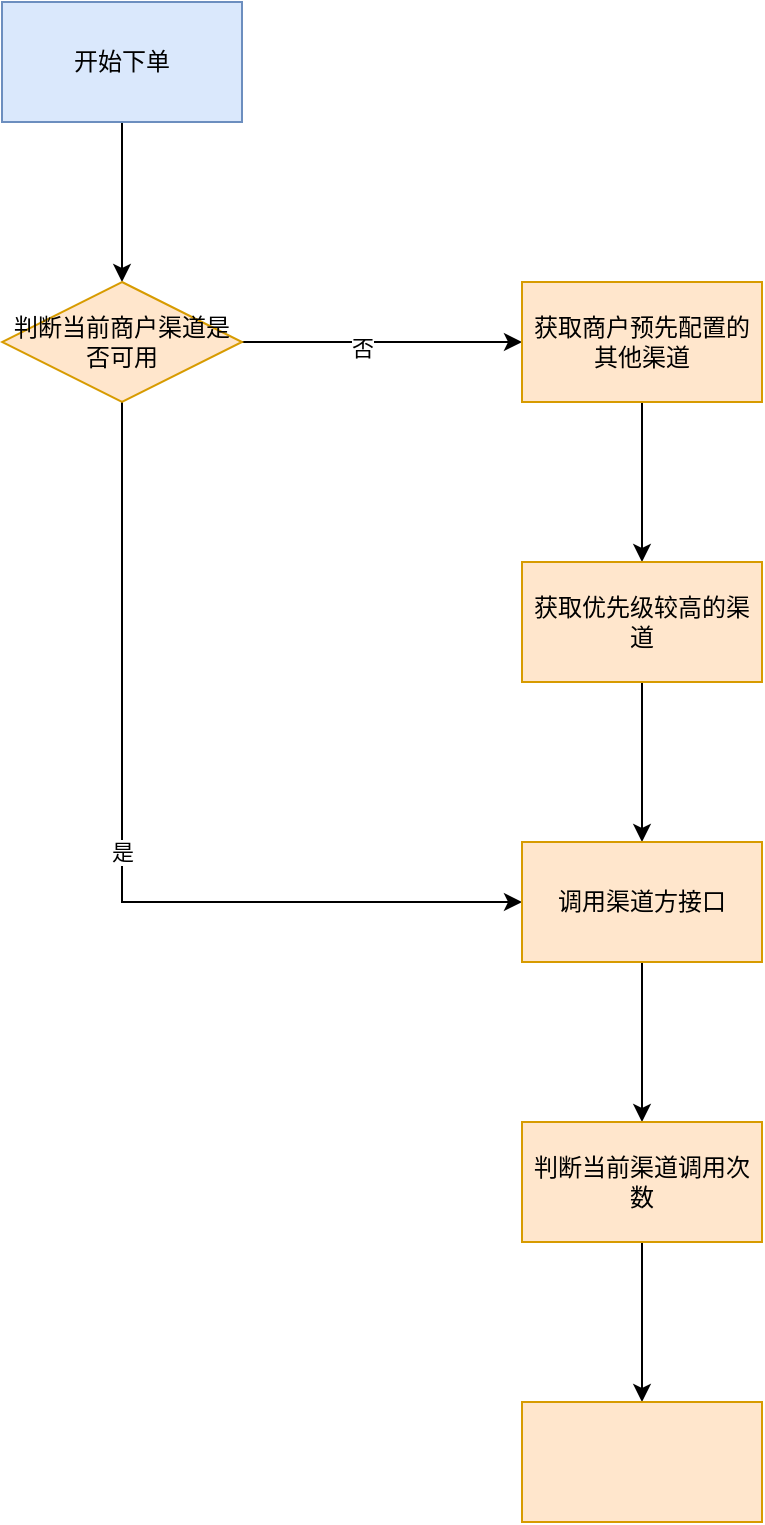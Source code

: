<mxfile version="20.4.1" type="github">
  <diagram id="C5RBs43oDa-KdzZeNtuy" name="Page-1">
    <mxGraphModel dx="1234" dy="794" grid="1" gridSize="10" guides="1" tooltips="1" connect="1" arrows="1" fold="1" page="1" pageScale="1" pageWidth="827" pageHeight="1169" math="0" shadow="0">
      <root>
        <mxCell id="WIyWlLk6GJQsqaUBKTNV-0" />
        <mxCell id="WIyWlLk6GJQsqaUBKTNV-1" parent="WIyWlLk6GJQsqaUBKTNV-0" />
        <mxCell id="nLl6k8Ohztmbap9x90bs-2" value="" style="edgeStyle=orthogonalEdgeStyle;rounded=0;orthogonalLoop=1;jettySize=auto;html=1;" edge="1" parent="WIyWlLk6GJQsqaUBKTNV-1" source="nLl6k8Ohztmbap9x90bs-0" target="nLl6k8Ohztmbap9x90bs-1">
          <mxGeometry relative="1" as="geometry" />
        </mxCell>
        <mxCell id="nLl6k8Ohztmbap9x90bs-0" value="开始下单" style="rounded=0;whiteSpace=wrap;html=1;fillColor=#dae8fc;strokeColor=#6c8ebf;" vertex="1" parent="WIyWlLk6GJQsqaUBKTNV-1">
          <mxGeometry x="130" y="100" width="120" height="60" as="geometry" />
        </mxCell>
        <mxCell id="nLl6k8Ohztmbap9x90bs-4" value="是" style="edgeStyle=orthogonalEdgeStyle;rounded=0;orthogonalLoop=1;jettySize=auto;html=1;entryX=0;entryY=0.5;entryDx=0;entryDy=0;" edge="1" parent="WIyWlLk6GJQsqaUBKTNV-1" source="nLl6k8Ohztmbap9x90bs-1" target="nLl6k8Ohztmbap9x90bs-14">
          <mxGeometry relative="1" as="geometry">
            <mxPoint x="190" y="380" as="targetPoint" />
            <Array as="points">
              <mxPoint x="190" y="550" />
            </Array>
          </mxGeometry>
        </mxCell>
        <mxCell id="nLl6k8Ohztmbap9x90bs-10" value="" style="edgeStyle=orthogonalEdgeStyle;rounded=0;orthogonalLoop=1;jettySize=auto;html=1;" edge="1" parent="WIyWlLk6GJQsqaUBKTNV-1" source="nLl6k8Ohztmbap9x90bs-1" target="nLl6k8Ohztmbap9x90bs-9">
          <mxGeometry relative="1" as="geometry" />
        </mxCell>
        <mxCell id="nLl6k8Ohztmbap9x90bs-11" value="否" style="edgeLabel;html=1;align=center;verticalAlign=middle;resizable=0;points=[];" vertex="1" connectable="0" parent="nLl6k8Ohztmbap9x90bs-10">
          <mxGeometry x="-0.15" y="-2" relative="1" as="geometry">
            <mxPoint y="1" as="offset" />
          </mxGeometry>
        </mxCell>
        <mxCell id="nLl6k8Ohztmbap9x90bs-1" value="判断当前商户渠道是否可用" style="rhombus;whiteSpace=wrap;html=1;fontFamily=Helvetica;fontSize=12;align=center;strokeColor=#d79b00;fillColor=#ffe6cc;" vertex="1" parent="WIyWlLk6GJQsqaUBKTNV-1">
          <mxGeometry x="130" y="240" width="120" height="60" as="geometry" />
        </mxCell>
        <mxCell id="nLl6k8Ohztmbap9x90bs-13" value="" style="edgeStyle=orthogonalEdgeStyle;rounded=0;orthogonalLoop=1;jettySize=auto;html=1;" edge="1" parent="WIyWlLk6GJQsqaUBKTNV-1" source="nLl6k8Ohztmbap9x90bs-9" target="nLl6k8Ohztmbap9x90bs-12">
          <mxGeometry relative="1" as="geometry" />
        </mxCell>
        <mxCell id="nLl6k8Ohztmbap9x90bs-9" value="获取商户预先配置的其他渠道" style="whiteSpace=wrap;html=1;fillColor=#ffe6cc;strokeColor=#d79b00;" vertex="1" parent="WIyWlLk6GJQsqaUBKTNV-1">
          <mxGeometry x="390" y="240" width="120" height="60" as="geometry" />
        </mxCell>
        <mxCell id="nLl6k8Ohztmbap9x90bs-15" value="" style="edgeStyle=orthogonalEdgeStyle;rounded=0;orthogonalLoop=1;jettySize=auto;html=1;" edge="1" parent="WIyWlLk6GJQsqaUBKTNV-1" source="nLl6k8Ohztmbap9x90bs-12" target="nLl6k8Ohztmbap9x90bs-14">
          <mxGeometry relative="1" as="geometry" />
        </mxCell>
        <mxCell id="nLl6k8Ohztmbap9x90bs-12" value="获取优先级较高的渠道" style="whiteSpace=wrap;html=1;fillColor=#ffe6cc;strokeColor=#d79b00;" vertex="1" parent="WIyWlLk6GJQsqaUBKTNV-1">
          <mxGeometry x="390" y="380" width="120" height="60" as="geometry" />
        </mxCell>
        <mxCell id="nLl6k8Ohztmbap9x90bs-19" value="" style="edgeStyle=orthogonalEdgeStyle;rounded=0;orthogonalLoop=1;jettySize=auto;html=1;" edge="1" parent="WIyWlLk6GJQsqaUBKTNV-1" source="nLl6k8Ohztmbap9x90bs-14" target="nLl6k8Ohztmbap9x90bs-18">
          <mxGeometry relative="1" as="geometry" />
        </mxCell>
        <mxCell id="nLl6k8Ohztmbap9x90bs-14" value="调用渠道方接口" style="whiteSpace=wrap;html=1;fillColor=#ffe6cc;strokeColor=#d79b00;" vertex="1" parent="WIyWlLk6GJQsqaUBKTNV-1">
          <mxGeometry x="390" y="520" width="120" height="60" as="geometry" />
        </mxCell>
        <mxCell id="nLl6k8Ohztmbap9x90bs-21" value="" style="edgeStyle=orthogonalEdgeStyle;rounded=0;orthogonalLoop=1;jettySize=auto;html=1;" edge="1" parent="WIyWlLk6GJQsqaUBKTNV-1" source="nLl6k8Ohztmbap9x90bs-18" target="nLl6k8Ohztmbap9x90bs-20">
          <mxGeometry relative="1" as="geometry" />
        </mxCell>
        <mxCell id="nLl6k8Ohztmbap9x90bs-18" value="判断当前渠道调用次数" style="whiteSpace=wrap;html=1;fillColor=#ffe6cc;strokeColor=#d79b00;" vertex="1" parent="WIyWlLk6GJQsqaUBKTNV-1">
          <mxGeometry x="390" y="660" width="120" height="60" as="geometry" />
        </mxCell>
        <mxCell id="nLl6k8Ohztmbap9x90bs-20" value="" style="whiteSpace=wrap;html=1;fillColor=#ffe6cc;strokeColor=#d79b00;" vertex="1" parent="WIyWlLk6GJQsqaUBKTNV-1">
          <mxGeometry x="390" y="800" width="120" height="60" as="geometry" />
        </mxCell>
      </root>
    </mxGraphModel>
  </diagram>
</mxfile>
